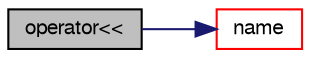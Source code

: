 digraph "operator&lt;&lt;"
{
  bgcolor="transparent";
  edge [fontname="FreeSans",fontsize="10",labelfontname="FreeSans",labelfontsize="10"];
  node [fontname="FreeSans",fontsize="10",shape=record];
  rankdir="LR";
  Node133149 [label="operator\<\<",height=0.2,width=0.4,color="black", fillcolor="grey75", style="filled", fontcolor="black"];
  Node133149 -> Node133150 [color="midnightblue",fontsize="10",style="solid",fontname="FreeSans"];
  Node133150 [label="name",height=0.2,width=0.4,color="red",URL="$a21124.html#adcb0df2bd4953cb6bb390272d8263c3a",tooltip="Return a string representation of a complex. "];
}
